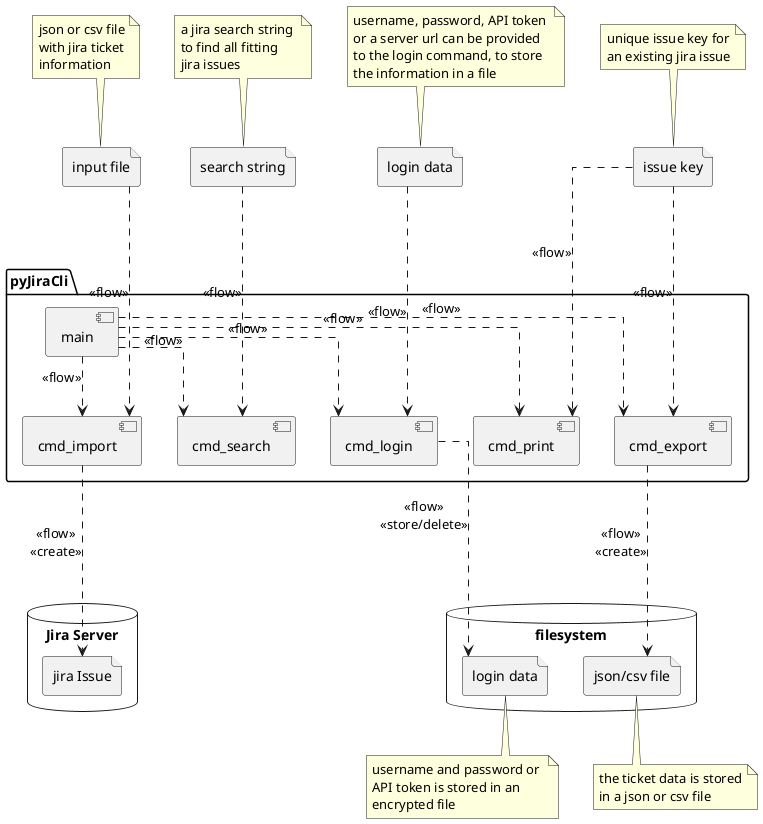 @startuml pyJiraCli_components
top to bottom direction
skinparam Linetype ortho

file "issue key" as key
file "input file" as i_file
file "search string" as filter
file "login data" as input_login

package "pyJiraCli"{
    [main] as main

    [cmd_import] as import
    [cmd_export] as export
    [cmd_login]  as login
    [cmd_print]  as print
    [cmd_search] as search
}

key .down...> export        : <<flow>>
key .down...> print         : <<flow>>
input_login .down...> login : <<flow>>
filter .down...> search     : <<flow>>
i_file .down...> import     : <<flow>>

database "Jira Server"{
file "jira Issue" as jira_issue
}


database filesystem {
file "login data" as log_data
file "json/csv file" as file
}

main .down.> import : <<flow>>
main .down.> export : <<flow>>
main .down.> login  : <<flow>>
main .down.> print  : <<flow>>
main .down.> search : <<flow>>

login ...down.> log_data    : <<flow>>\n<<store/delete>>    
export ...down.> file       : <<flow>>\n<<create>>
import ....> jira_issue : <<flow>>\n<<create>>

' notes '
note bottom of log_data
    username and password or 
    API token is stored in an
    encrypted file
end note

note bottom of file
    the ticket data is stored
    in a json or csv file
end note

note top of key
    unique issue key for
    an existing jira issue
end note

note top of input_login
    username, password, API token 
    or a server url can be provided
    to the login command, to store
    the information in a file
end note

note top of filter
    a jira search string 
    to find all fitting
    jira issues
end note

note top of i_file
    json or csv file
    with jira ticket
    information
end note

@endumlsss